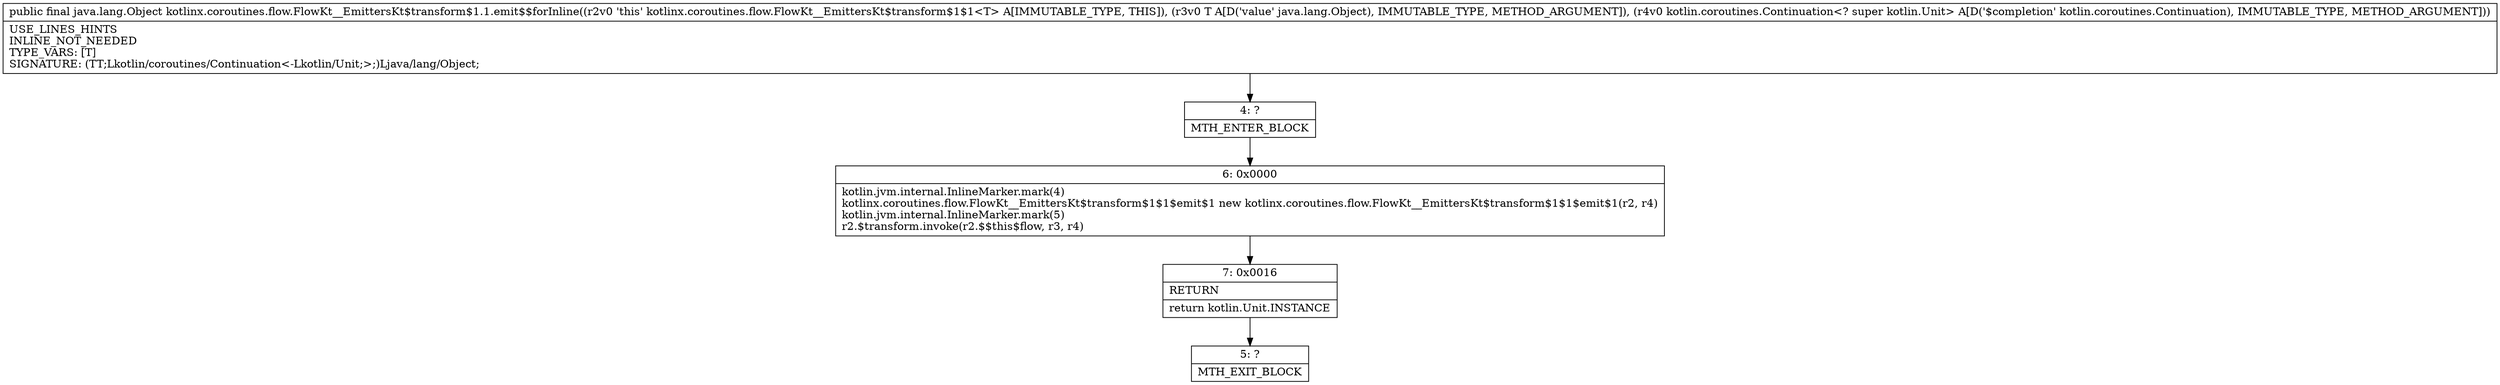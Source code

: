 digraph "CFG forkotlinx.coroutines.flow.FlowKt__EmittersKt$transform$1.1.emit$$forInline(Ljava\/lang\/Object;Lkotlin\/coroutines\/Continuation;)Ljava\/lang\/Object;" {
Node_4 [shape=record,label="{4\:\ ?|MTH_ENTER_BLOCK\l}"];
Node_6 [shape=record,label="{6\:\ 0x0000|kotlin.jvm.internal.InlineMarker.mark(4)\lkotlinx.coroutines.flow.FlowKt__EmittersKt$transform$1$1$emit$1 new kotlinx.coroutines.flow.FlowKt__EmittersKt$transform$1$1$emit$1(r2, r4)\lkotlin.jvm.internal.InlineMarker.mark(5)\lr2.$transform.invoke(r2.$$this$flow, r3, r4)\l}"];
Node_7 [shape=record,label="{7\:\ 0x0016|RETURN\l|return kotlin.Unit.INSTANCE\l}"];
Node_5 [shape=record,label="{5\:\ ?|MTH_EXIT_BLOCK\l}"];
MethodNode[shape=record,label="{public final java.lang.Object kotlinx.coroutines.flow.FlowKt__EmittersKt$transform$1.1.emit$$forInline((r2v0 'this' kotlinx.coroutines.flow.FlowKt__EmittersKt$transform$1$1\<T\> A[IMMUTABLE_TYPE, THIS]), (r3v0 T A[D('value' java.lang.Object), IMMUTABLE_TYPE, METHOD_ARGUMENT]), (r4v0 kotlin.coroutines.Continuation\<? super kotlin.Unit\> A[D('$completion' kotlin.coroutines.Continuation), IMMUTABLE_TYPE, METHOD_ARGUMENT]))  | USE_LINES_HINTS\lINLINE_NOT_NEEDED\lTYPE_VARS: [T]\lSIGNATURE: (TT;Lkotlin\/coroutines\/Continuation\<\-Lkotlin\/Unit;\>;)Ljava\/lang\/Object;\l}"];
MethodNode -> Node_4;Node_4 -> Node_6;
Node_6 -> Node_7;
Node_7 -> Node_5;
}

